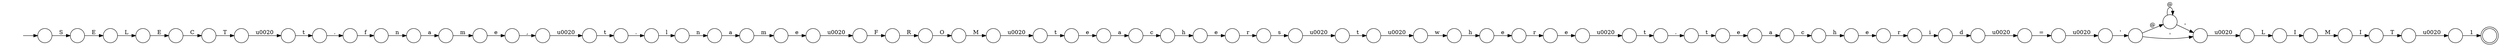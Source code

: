digraph Automaton {
  rankdir = LR;
  0 [shape=circle,label=""];
  0 -> 66 [label="a"]
  1 [shape=circle,label=""];
  1 -> 13 [label="r"]
  2 [shape=circle,label=""];
  2 -> 44 [label="t"]
  3 [shape=circle,label=""];
  3 -> 68 [label="M"]
  4 [shape=circle,label=""];
  4 -> 14 [label="l"]
  5 [shape=circle,label=""];
  5 -> 56 [label="R"]
  6 [shape=circle,label=""];
  6 -> 37 [label="\u0020"]
  7 [shape=circle,label=""];
  7 -> 55 [label="C"]
  8 [shape=circle,label=""];
  8 -> 3 [label="I"]
  9 [shape=circle,label=""];
  9 -> 62 [label="e"]
  10 [shape=circle,label=""];
  10 -> 59 [label="t"]
  11 [shape=circle,label=""];
  11 -> 1 [label="e"]
  12 [shape=doublecircle,label=""];
  13 [shape=circle,label=""];
  13 -> 26 [label="s"]
  14 [shape=circle,label=""];
  14 -> 50 [label="n"]
  15 [shape=circle,label=""];
  15 -> 51 [label="\u0020"]
  16 [shape=circle,label=""];
  16 -> 30 [label="M"]
  17 [shape=circle,label=""];
  17 -> 36 [label="a"]
  18 [shape=circle,label=""];
  18 -> 11 [label="h"]
  19 [shape=circle,label=""];
  19 -> 23 [label="t"]
  20 [shape=circle,label=""];
  20 -> 28 [label="h"]
  21 [shape=circle,label=""];
  21 -> 54 [label="h"]
  22 [shape=circle,label=""];
  22 -> 25 [label="@"]
  22 -> 65 [label="'"]
  23 [shape=circle,label=""];
  23 -> 17 [label="e"]
  24 [shape=circle,label=""];
  24 -> 47 [label="\u0020"]
  25 [shape=circle,label=""];
  25 -> 25 [label="@"]
  25 -> 65 [label="'"]
  26 [shape=circle,label=""];
  26 -> 53 [label="\u0020"]
  27 [shape=circle,label=""];
  27 -> 46 [label="a"]
  28 [shape=circle,label=""];
  28 -> 38 [label="e"]
  29 [shape=circle,label=""];
  29 -> 0 [label="n"]
  30 [shape=circle,label=""];
  30 -> 19 [label="\u0020"]
  31 [shape=circle,label=""];
  31 -> 45 [label="i"]
  32 [shape=circle,label=""];
  32 -> 63 [label="t"]
  33 [shape=circle,label=""];
  33 -> 57 [label="T"]
  34 [shape=circle,label=""];
  34 -> 48 [label="\u0020"]
  35 [shape=circle,label=""];
  35 -> 64 [label="E"]
  36 [shape=circle,label=""];
  36 -> 18 [label="c"]
  37 [shape=circle,label=""];
  37 -> 5 [label="F"]
  38 [shape=circle,label=""];
  38 -> 31 [label="r"]
  39 [shape=circle,label=""];
  initial [shape=plaintext,label=""];
  initial -> 39
  39 -> 35 [label="S"]
  40 [shape=circle,label=""];
  40 -> 34 [label="="]
  41 [shape=circle,label=""];
  41 -> 42 [label="r"]
  42 [shape=circle,label=""];
  42 -> 15 [label="e"]
  43 [shape=circle,label=""];
  43 -> 40 [label="\u0020"]
  44 [shape=circle,label=""];
  44 -> 4 [label="."]
  45 [shape=circle,label=""];
  45 -> 43 [label="d"]
  46 [shape=circle,label=""];
  46 -> 20 [label="c"]
  47 [shape=circle,label=""];
  47 -> 21 [label="w"]
  48 [shape=circle,label=""];
  48 -> 22 [label="'"]
  49 [shape=circle,label=""];
  49 -> 58 [label="m"]
  50 [shape=circle,label=""];
  50 -> 49 [label="a"]
  51 [shape=circle,label=""];
  51 -> 67 [label="t"]
  52 [shape=circle,label=""];
  52 -> 29 [label="f"]
  53 [shape=circle,label=""];
  53 -> 24 [label="t"]
  54 [shape=circle,label=""];
  54 -> 41 [label="e"]
  55 [shape=circle,label=""];
  55 -> 61 [label="T"]
  56 [shape=circle,label=""];
  56 -> 16 [label="O"]
  57 [shape=circle,label=""];
  57 -> 71 [label="\u0020"]
  58 [shape=circle,label=""];
  58 -> 6 [label="e"]
  59 [shape=circle,label=""];
  59 -> 52 [label="."]
  60 [shape=circle,label=""];
  60 -> 8 [label="L"]
  61 [shape=circle,label=""];
  61 -> 10 [label="\u0020"]
  62 [shape=circle,label=""];
  62 -> 69 [label=","]
  63 [shape=circle,label=""];
  63 -> 27 [label="e"]
  64 [shape=circle,label=""];
  64 -> 70 [label="L"]
  65 [shape=circle,label=""];
  65 -> 60 [label="\u0020"]
  66 [shape=circle,label=""];
  66 -> 9 [label="m"]
  67 [shape=circle,label=""];
  67 -> 32 [label="."]
  68 [shape=circle,label=""];
  68 -> 33 [label="I"]
  69 [shape=circle,label=""];
  69 -> 2 [label="\u0020"]
  70 [shape=circle,label=""];
  70 -> 7 [label="E"]
  71 [shape=circle,label=""];
  71 -> 12 [label="1"]
}
